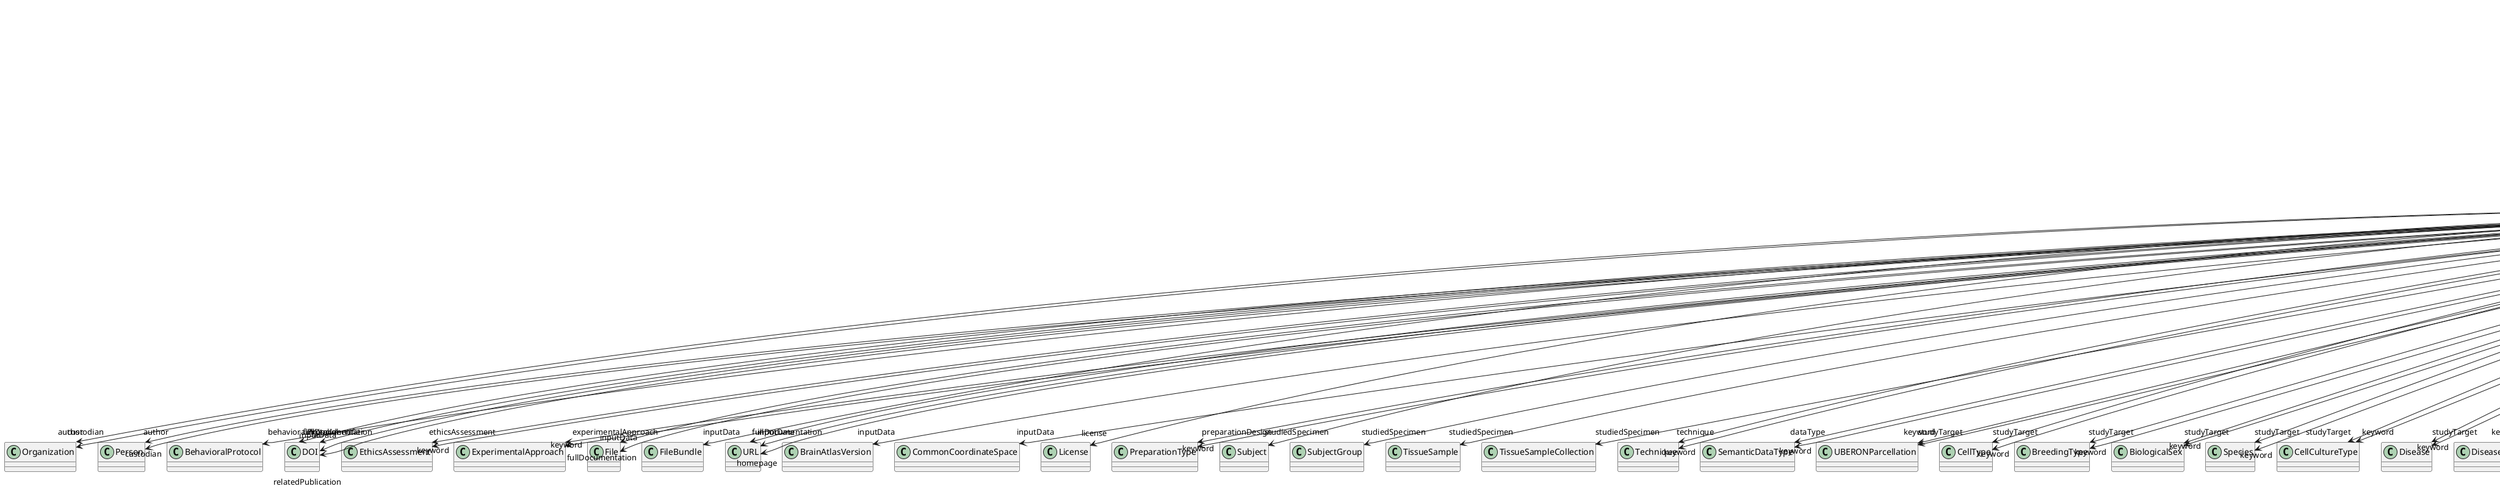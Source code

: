 @startuml
class DatasetVersion {
+author
+behavioralProtocol
+digitalIdentifier
+ethicsAssessment
+experimentalApproach
+inputData
+isAlternativeVersionOf
+isNewVersionOf
+license
+preparationDesign
+studiedSpecimen
+technique
+dataType
+studyTarget
+accessibility
+copyright
+custodian
+description
+fullDocumentation
+fullName
+funding
+homepage
+howToCite
+keyword
+otherContribution
+relatedPublication
+releaseDate
+repository
+shortName
+supportChannel
+versionIdentifier
+versionInnovation

}
DatasetVersion -d-> "author" Organization
DatasetVersion -d-> "author" Person
DatasetVersion -d-> "behavioralProtocol" BehavioralProtocol
DatasetVersion -d-> "digitalIdentifier" DOI
DatasetVersion -d-> "ethicsAssessment" EthicsAssessment
DatasetVersion -d-> "experimentalApproach" ExperimentalApproach
DatasetVersion -d-> "inputData" DOI
DatasetVersion -d-> "inputData" File
DatasetVersion -d-> "inputData" FileBundle
DatasetVersion -d-> "inputData" URL
DatasetVersion -d-> "inputData" BrainAtlasVersion
DatasetVersion -d-> "inputData" CommonCoordinateSpace
DatasetVersion -d-> "isAlternativeVersionOf" DatasetVersion
DatasetVersion -d-> "isNewVersionOf" DatasetVersion
DatasetVersion -d-> "license" License
DatasetVersion -d-> "preparationDesign" PreparationType
DatasetVersion -d-> "studiedSpecimen" Subject
DatasetVersion -d-> "studiedSpecimen" SubjectGroup
DatasetVersion -d-> "studiedSpecimen" TissueSample
DatasetVersion -d-> "studiedSpecimen" TissueSampleCollection
DatasetVersion -d-> "technique" Technique
DatasetVersion -d-> "dataType" SemanticDataType
DatasetVersion -d-> "studyTarget" UBERONParcellation
DatasetVersion -d-> "studyTarget" CellType
DatasetVersion -d-> "studyTarget" BreedingType
DatasetVersion -d-> "studyTarget" BiologicalSex
DatasetVersion -d-> "studyTarget" Species
DatasetVersion -d-> "studyTarget" CellCultureType
DatasetVersion -d-> "studyTarget" Disease
DatasetVersion -d-> "studyTarget" DiseaseModel
DatasetVersion -d-> "studyTarget" Organ
DatasetVersion -d-> "studyTarget" GeneticStrainType
DatasetVersion -d-> "studyTarget" BiologicalOrder
DatasetVersion -d-> "studyTarget" MolecularEntity
DatasetVersion -d-> "studyTarget" Handedness
DatasetVersion -d-> "studyTarget" SubcellularEntity
DatasetVersion -d-> "studyTarget" TermSuggestion
DatasetVersion -d-> "studyTarget" ParcellationEntityVersion
DatasetVersion -d-> "studyTarget" ParcellationEntity
DatasetVersion -d-> "studyTarget" CustomAnatomicalEntity
DatasetVersion -d-> "accessibility" ProductAccessibility
DatasetVersion -d-> "copyright" Copyright
DatasetVersion -d-> "custodian" Organization
DatasetVersion -d-> "custodian" Person
DatasetVersion -d-> "fullDocumentation" DOI
DatasetVersion -d-> "fullDocumentation" File
DatasetVersion -d-> "fullDocumentation" URL
DatasetVersion -d-> "funding" Funding
DatasetVersion -d-> "homepage" URL
DatasetVersion -d-> "keyword" UBERONParcellation
DatasetVersion -d-> "keyword" CriteriaQualityType
DatasetVersion -d-> "keyword" FileBundleGrouping
DatasetVersion -d-> "keyword" SoftwareApplicationCategory
DatasetVersion -d-> "keyword" CranialWindowType
DatasetVersion -d-> "keyword" OperatingSystem
DatasetVersion -d-> "keyword" Terminology
DatasetVersion -d-> "keyword" ExperimentalApproach
DatasetVersion -d-> "keyword" PreparationType
DatasetVersion -d-> "keyword" AgeCategory
DatasetVersion -d-> "keyword" ModelScope
DatasetVersion -d-> "keyword" Laterality
DatasetVersion -d-> "keyword" SetupType
DatasetVersion -d-> "keyword" CellType
DatasetVersion -d-> "keyword" BreedingType
DatasetVersion -d-> "keyword" AtlasType
DatasetVersion -d-> "keyword" StimulusType
DatasetVersion -d-> "keyword" Service
DatasetVersion -d-> "keyword" TissueSampleAttribute
DatasetVersion -d-> "keyword" FileUsageRole
DatasetVersion -d-> "keyword" SoftwareFeature
DatasetVersion -d-> "keyword" BiologicalSex
DatasetVersion -d-> "keyword" Species
DatasetVersion -d-> "keyword" MeasuredQuantity
DatasetVersion -d-> "keyword" CellCultureType
DatasetVersion -d-> "keyword" EthicsAssessment
DatasetVersion -d-> "keyword" Disease
DatasetVersion -d-> "keyword" DiseaseModel
DatasetVersion -d-> "keyword" AnatomicalPlane
DatasetVersion -d-> "keyword" TypeOfUncertainty
DatasetVersion -d-> "keyword" ContributionType
DatasetVersion -d-> "keyword" DeviceType
DatasetVersion -d-> "keyword" TissueSampleType
DatasetVersion -d-> "keyword" ChemicalMixtureType
DatasetVersion -d-> "keyword" OperatingDevice
DatasetVersion -d-> "keyword" Organ
DatasetVersion -d-> "keyword" PatchClampVariation
DatasetVersion -d-> "keyword" GeneticStrainType
DatasetVersion -d-> "keyword" DifferenceMeasure
DatasetVersion -d-> "keyword" FileRepositoryType
DatasetVersion -d-> "keyword" ActionStatusType
DatasetVersion -d-> "keyword" ProductAccessibility
DatasetVersion -d-> "keyword" ModelAbstractionLevel
DatasetVersion -d-> "keyword" BiologicalOrder
DatasetVersion -d-> "keyword" MolecularEntity
DatasetVersion -d-> "keyword" StimulationApproach
DatasetVersion -d-> "keyword" AnnotationType
DatasetVersion -d-> "keyword" Technique
DatasetVersion -d-> "keyword" Language
DatasetVersion -d-> "keyword" Handedness
DatasetVersion -d-> "keyword" SemanticDataType
DatasetVersion -d-> "keyword" SubcellularEntity
DatasetVersion -d-> "keyword" AnatomicalAxesOrientation
DatasetVersion -d-> "keyword" ProgrammingLanguage
DatasetVersion -d-> "keyword" TermSuggestion
DatasetVersion -d-> "keyword" SubjectAttribute
DatasetVersion -d-> "keyword" MetaDataModelType
DatasetVersion -d-> "keyword" QualitativeOverlap
DatasetVersion -d-> "keyword" UnitOfMeasurement
DatasetVersion -d-> "keyword" DataType
DatasetVersion -d-> "otherContribution" Contribution
DatasetVersion -d-> "relatedPublication" DOI
DatasetVersion -d-> "relatedPublication" ISBN
DatasetVersion -d-> "relatedPublication" HANDLE
DatasetVersion -d-> "repository" FileRepository

@enduml